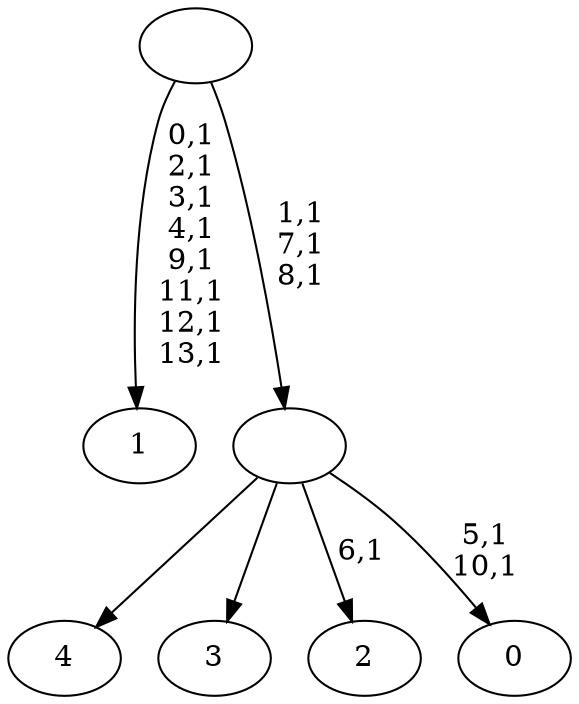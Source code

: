 digraph T {
	19 [label="4"]
	18 [label="3"]
	17 [label="2"]
	15 [label="1"]
	6 [label="0"]
	3 [label=""]
	0 [label=""]
	3 -> 6 [label="5,1\n10,1"]
	3 -> 17 [label="6,1"]
	3 -> 19 [label=""]
	3 -> 18 [label=""]
	0 -> 3 [label="1,1\n7,1\n8,1"]
	0 -> 15 [label="0,1\n2,1\n3,1\n4,1\n9,1\n11,1\n12,1\n13,1"]
}
